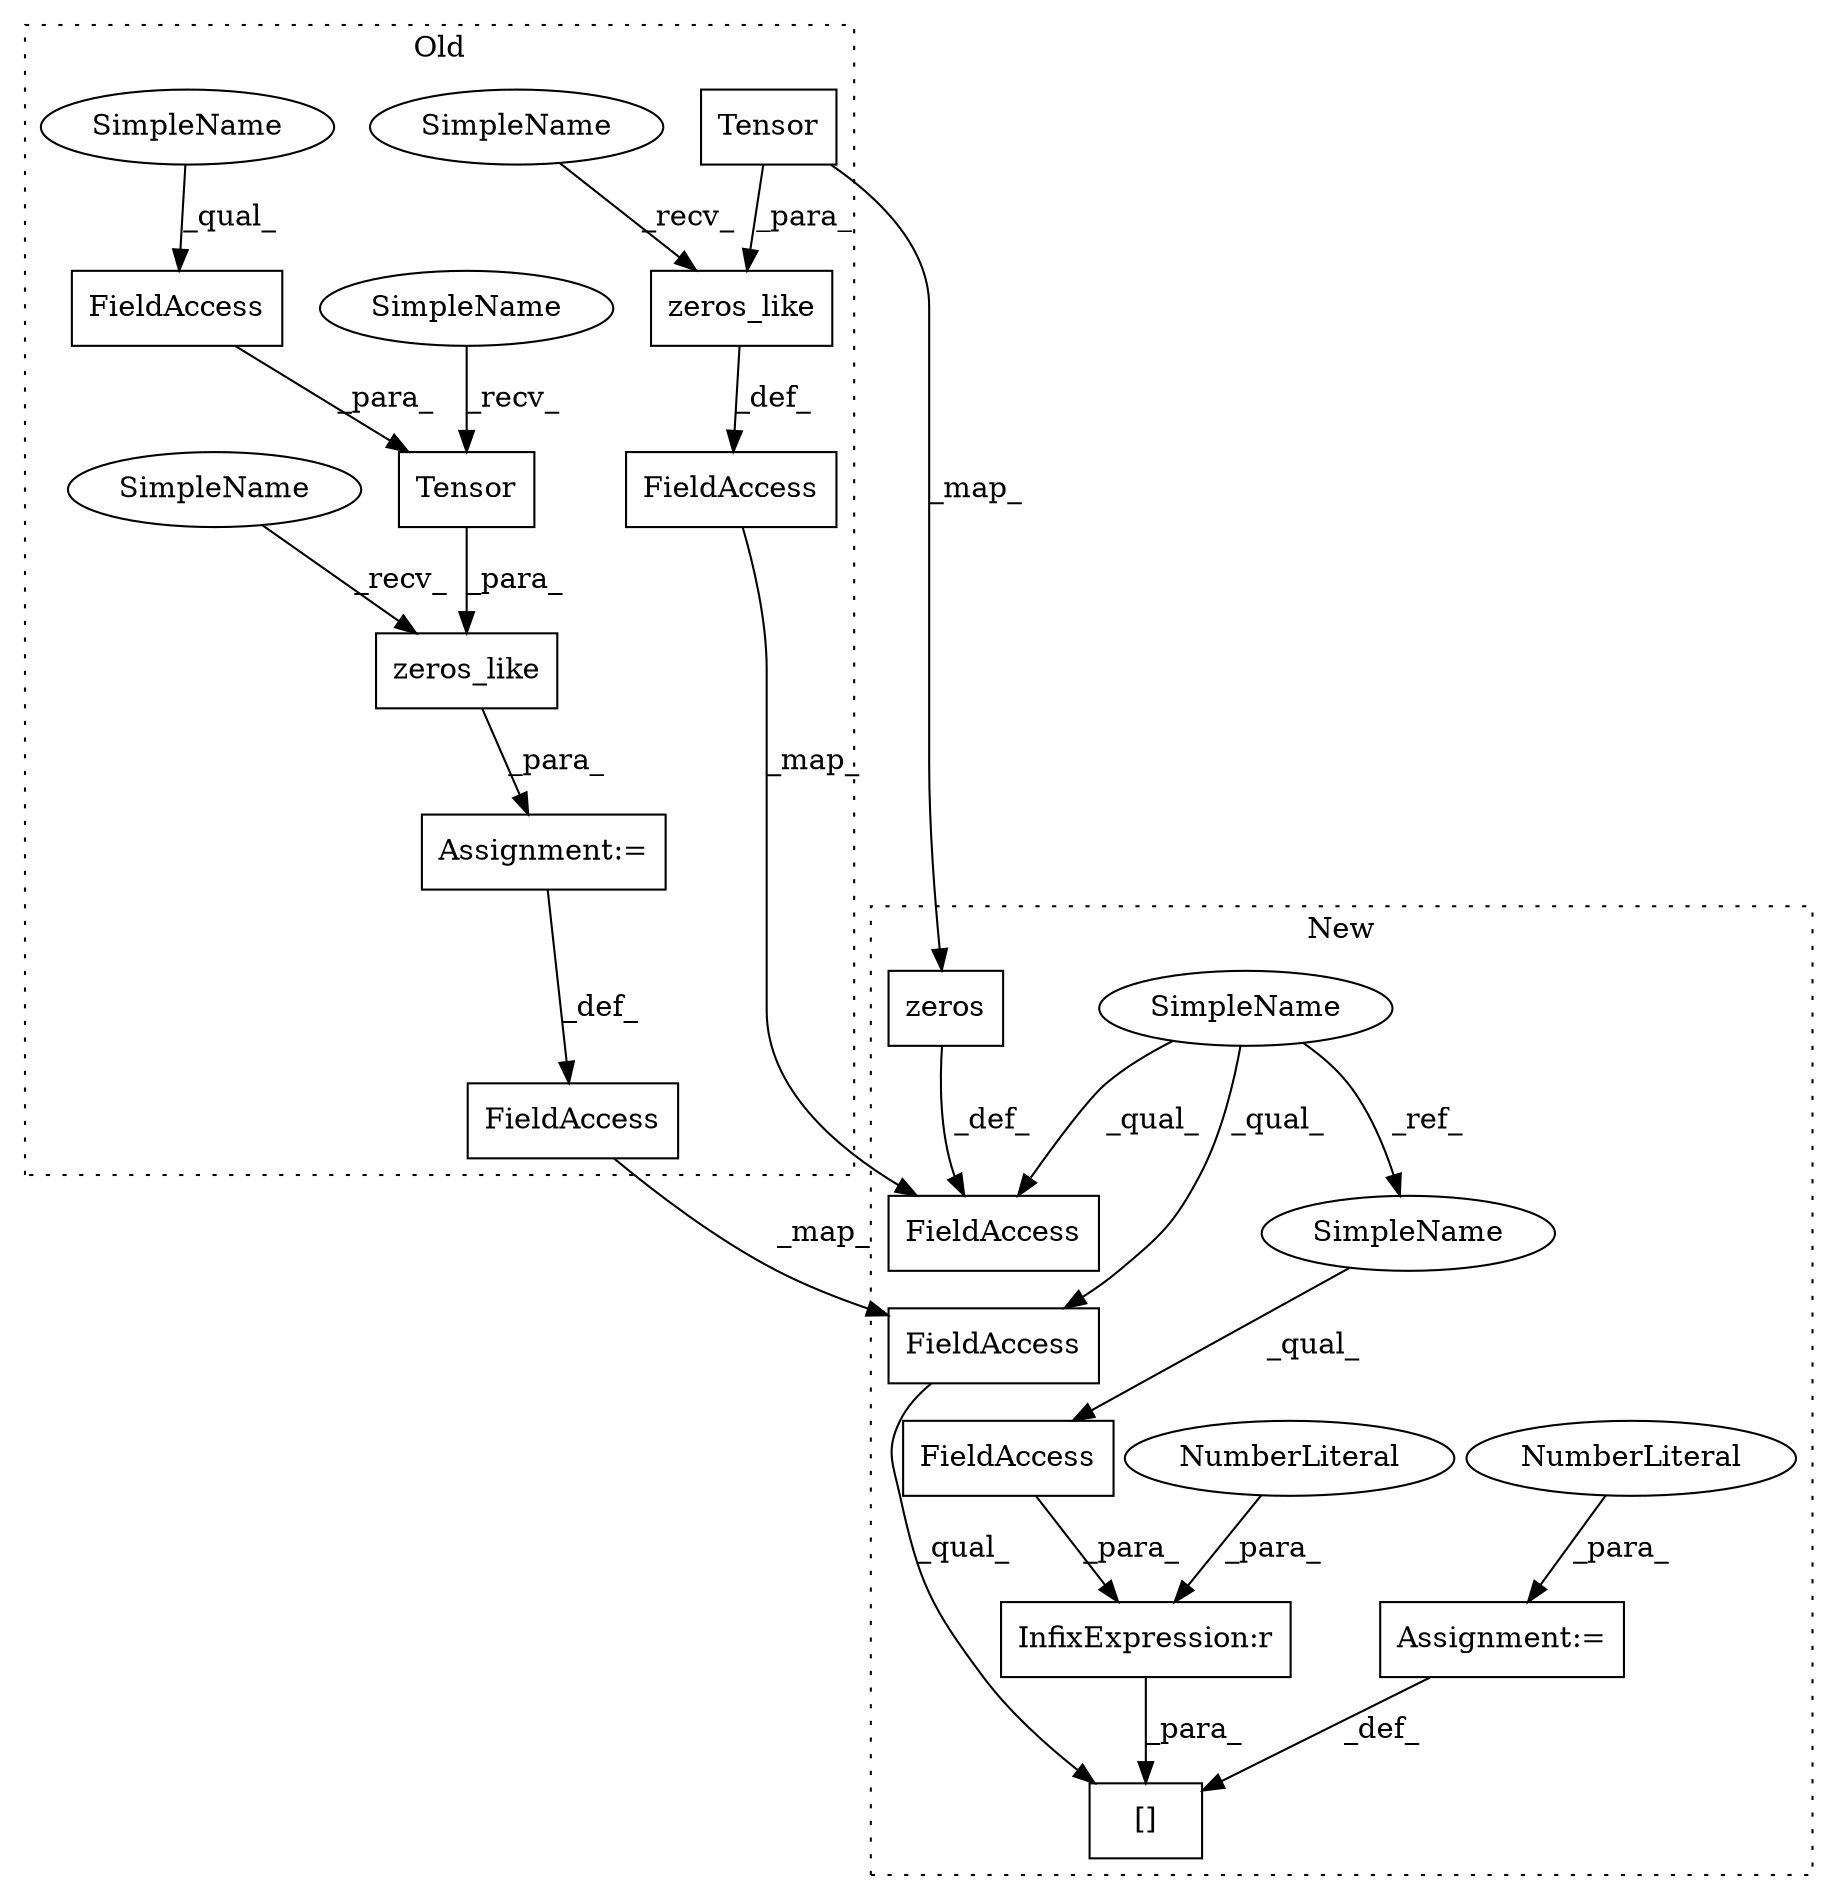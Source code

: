 digraph G {
subgraph cluster0 {
1 [label="zeros_like" a="32" s="999,1030" l="11,1" shape="box"];
3 [label="Assignment:=" a="7" s="992" l="1" shape="box"];
4 [label="zeros_like" a="32" s="1075,1106" l="11,1" shape="box"];
7 [label="Tensor" a="32" s="1016,1029" l="7,1" shape="box"];
11 [label="FieldAccess" a="22" s="1023" l="6" shape="box"];
13 [label="FieldAccess" a="22" s="986" l="6" shape="box"];
16 [label="FieldAccess" a="22" s="1062" l="6" shape="box"];
18 [label="Tensor" a="32" s="1092,1105" l="7,1" shape="box"];
20 [label="SimpleName" a="42" s="1023" l="4" shape="ellipse"];
21 [label="SimpleName" a="42" s="1069" l="5" shape="ellipse"];
22 [label="SimpleName" a="42" s="1010" l="5" shape="ellipse"];
23 [label="SimpleName" a="42" s="993" l="5" shape="ellipse"];
label = "Old";
style="dotted";
}
subgraph cluster1 {
2 [label="[]" a="2" s="977,997" l="7,1" shape="box"];
5 [label="Assignment:=" a="7" s="998" l="1" shape="box"];
6 [label="NumberLiteral" a="34" s="999" l="1" shape="ellipse"];
8 [label="InfixExpression:r" a="27" s="991" l="4" shape="box"];
9 [label="NumberLiteral" a="34" s="995" l="1" shape="ellipse"];
10 [label="FieldAccess" a="22" s="985" l="6" shape="box"];
12 [label="SimpleName" a="42" s="951" l="4" shape="ellipse"];
14 [label="FieldAccess" a="22" s="977" l="6" shape="box"];
15 [label="FieldAccess" a="22" s="1031" l="6" shape="box"];
17 [label="zeros" a="32" s="1044,1056" l="6,1" shape="box"];
19 [label="SimpleName" a="42" s="985" l="4" shape="ellipse"];
label = "New";
style="dotted";
}
1 -> 3 [label="_para_"];
3 -> 13 [label="_def_"];
4 -> 16 [label="_def_"];
5 -> 2 [label="_def_"];
6 -> 5 [label="_para_"];
7 -> 1 [label="_para_"];
8 -> 2 [label="_para_"];
9 -> 8 [label="_para_"];
10 -> 8 [label="_para_"];
11 -> 7 [label="_para_"];
12 -> 19 [label="_ref_"];
12 -> 15 [label="_qual_"];
12 -> 14 [label="_qual_"];
13 -> 14 [label="_map_"];
14 -> 2 [label="_qual_"];
16 -> 15 [label="_map_"];
17 -> 15 [label="_def_"];
18 -> 17 [label="_map_"];
18 -> 4 [label="_para_"];
19 -> 10 [label="_qual_"];
20 -> 11 [label="_qual_"];
21 -> 4 [label="_recv_"];
22 -> 7 [label="_recv_"];
23 -> 1 [label="_recv_"];
}